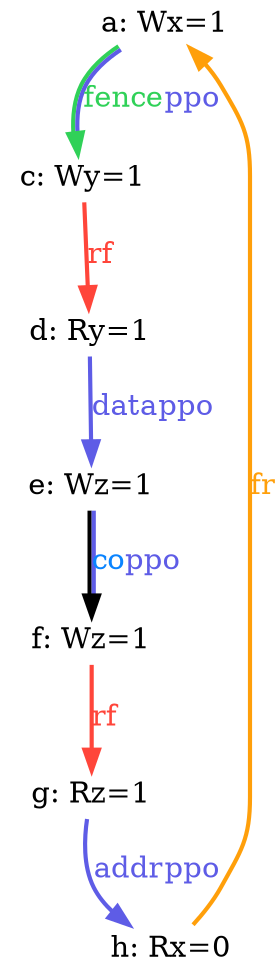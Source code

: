 digraph G {

splines=spline;
pad="0.000000";


/* the unlocked events */
eiid0 [label="a: Wx=1", shape="none", fontsize=14, pos="2.000000,4.500000!", fixedsize="false", height="0.222222", width="1.111112"];
eiid1 [label="c: Wy=1", shape="none", fontsize=14, pos="2.000000,3.375000!", fixedsize="false", height="0.222222", width="1.111112"];
eiid2 [label="d: Ry=1", shape="none", fontsize=14, pos="5.000000,6.187500!", fixedsize="false", height="0.222222", width="1.111112"];
eiid3 [label="e: Wz=1", shape="none", fontsize=14, pos="5.000000,5.062500!", fixedsize="false", height="0.222222", width="1.111112"];
eiid4 [label="f: Wz=1", shape="none", fontsize=14, pos="5.000000,3.937500!", fixedsize="false", height="0.222222", width="1.111112"];
eiid5 [label="g: Rz=1", shape="none", fontsize=14, pos="5.000000,2.812500!", fixedsize="false", height="0.222222", width="1.111112"];
eiid6 [label="h: Rx=0", shape="none", fontsize=14, pos="5.000000,1.687500!", fixedsize="false", height="0.222222", width="1.111112"];

/* the intra_causality_data edges */


/* the intra_causality_control edges */

/* the poi edges */
/* the rfmap edges */


/* The viewed-before edges */
eiid0 -> eiid1 [label=<<font color="#30D158">fence</font><font color="#5E5CE6">ppo</font>>, color="#30D158:#5E5CE6", fontsize=14, penwidth="2.000000", arrowsize="1.000000"];
eiid1 -> eiid2 [label=<<font color="#FF453A">rf</font>>, color="#FF453A", fontsize=14, penwidth="2.000000", arrowsize="1.000000"];
eiid2 -> eiid3 [label=<<font color="#5E5CE6">data</font><font color="#5E5CE6">ppo</font>>, color="#5E5CE6", fontsize=14, penwidth="2.000000", arrowsize="1.000000"];
eiid3 -> eiid4 [label=<<font color="#0A84FF">co</font><font color="#5E5CE6">ppo</font>>, color="bluf:#5E5CE6", fontsize=14, penwidth="2.000000", arrowsize="1.000000"];
eiid4 -> eiid5 [label=<<font color="#FF453A">rf</font>>, color="#FF453A", fontsize=14, penwidth="2.000000", arrowsize="1.000000"];
eiid5 -> eiid6 [label=<<font color="#5E5CE6">addr</font><font color="#5E5CE6">ppo</font>>, color="#5E5CE6", fontsize=14, penwidth="2.000000", arrowsize="1.000000"];
eiid6 -> eiid0 [label=<<font color="#FF9F0A">fr</font>>, color="#FF9F0A", fontsize=14, penwidth="2.000000", arrowsize="1.000000"];
}
